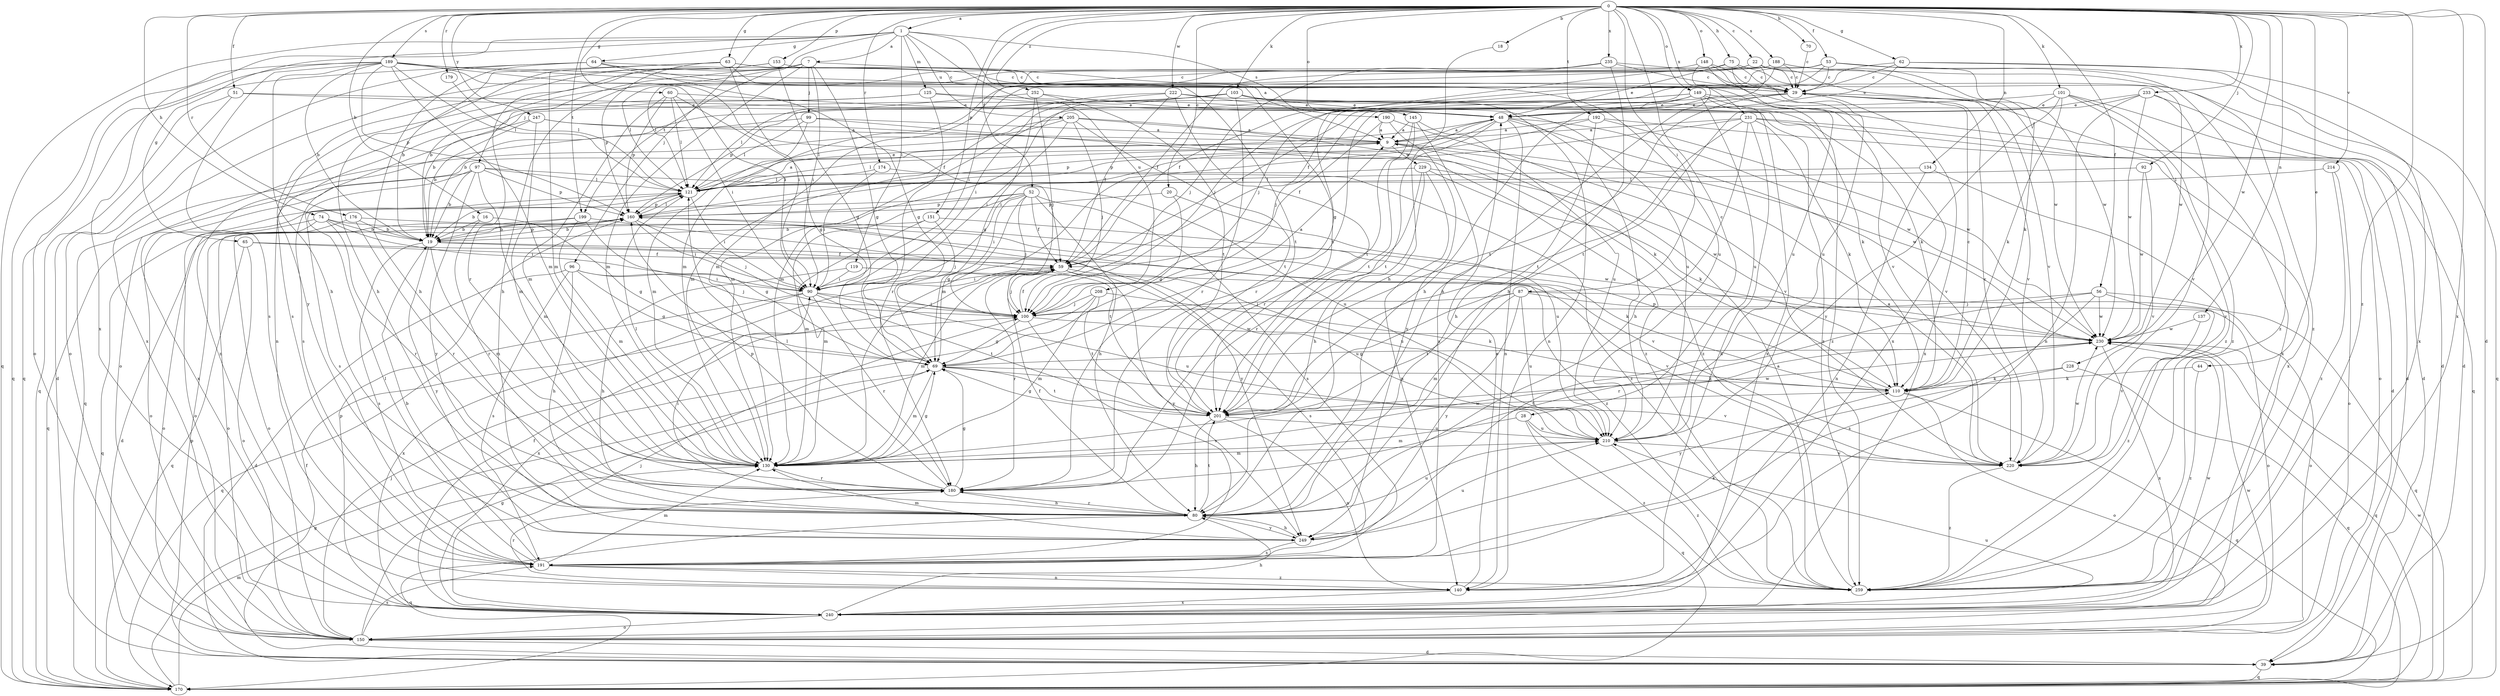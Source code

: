 strict digraph  {
0;
1;
7;
9;
16;
18;
19;
20;
22;
28;
29;
39;
44;
48;
51;
52;
53;
56;
59;
60;
62;
63;
64;
65;
69;
70;
74;
75;
80;
87;
90;
92;
96;
97;
99;
100;
101;
103;
110;
119;
121;
125;
130;
134;
137;
140;
145;
148;
149;
150;
151;
153;
160;
170;
174;
176;
179;
180;
188;
189;
190;
191;
192;
199;
201;
205;
208;
210;
214;
220;
222;
228;
229;
230;
231;
233;
235;
240;
247;
249;
252;
259;
0 -> 1  [label=a];
0 -> 16  [label=b];
0 -> 18  [label=b];
0 -> 20  [label=c];
0 -> 22  [label=c];
0 -> 28  [label=c];
0 -> 39  [label=d];
0 -> 44  [label=e];
0 -> 51  [label=f];
0 -> 52  [label=f];
0 -> 53  [label=f];
0 -> 56  [label=f];
0 -> 60  [label=g];
0 -> 62  [label=g];
0 -> 63  [label=g];
0 -> 70  [label=h];
0 -> 74  [label=h];
0 -> 75  [label=h];
0 -> 87  [label=i];
0 -> 92  [label=j];
0 -> 96  [label=j];
0 -> 101  [label=k];
0 -> 103  [label=k];
0 -> 134  [label=n];
0 -> 137  [label=n];
0 -> 145  [label=o];
0 -> 148  [label=o];
0 -> 149  [label=o];
0 -> 151  [label=p];
0 -> 153  [label=p];
0 -> 174  [label=r];
0 -> 176  [label=r];
0 -> 179  [label=r];
0 -> 188  [label=s];
0 -> 189  [label=s];
0 -> 192  [label=t];
0 -> 199  [label=t];
0 -> 214  [label=v];
0 -> 222  [label=w];
0 -> 228  [label=w];
0 -> 231  [label=x];
0 -> 233  [label=x];
0 -> 235  [label=x];
0 -> 240  [label=x];
0 -> 247  [label=y];
0 -> 252  [label=z];
0 -> 259  [label=z];
1 -> 7  [label=a];
1 -> 9  [label=a];
1 -> 64  [label=g];
1 -> 65  [label=g];
1 -> 119  [label=l];
1 -> 125  [label=m];
1 -> 170  [label=q];
1 -> 190  [label=s];
1 -> 199  [label=t];
1 -> 205  [label=u];
1 -> 208  [label=u];
1 -> 240  [label=x];
7 -> 29  [label=c];
7 -> 69  [label=g];
7 -> 80  [label=h];
7 -> 90  [label=i];
7 -> 97  [label=j];
7 -> 99  [label=j];
7 -> 130  [label=m];
7 -> 191  [label=s];
7 -> 249  [label=y];
9 -> 121  [label=l];
9 -> 229  [label=w];
9 -> 230  [label=w];
9 -> 240  [label=x];
16 -> 19  [label=b];
16 -> 69  [label=g];
16 -> 180  [label=r];
18 -> 80  [label=h];
19 -> 59  [label=f];
19 -> 110  [label=k];
19 -> 130  [label=m];
19 -> 160  [label=p];
19 -> 191  [label=s];
19 -> 249  [label=y];
20 -> 69  [label=g];
20 -> 160  [label=p];
20 -> 210  [label=u];
22 -> 29  [label=c];
22 -> 59  [label=f];
22 -> 69  [label=g];
22 -> 80  [label=h];
22 -> 220  [label=v];
22 -> 230  [label=w];
28 -> 130  [label=m];
28 -> 170  [label=q];
28 -> 210  [label=u];
28 -> 259  [label=z];
29 -> 48  [label=e];
29 -> 100  [label=j];
29 -> 201  [label=t];
29 -> 220  [label=v];
29 -> 240  [label=x];
29 -> 259  [label=z];
39 -> 59  [label=f];
39 -> 160  [label=p];
39 -> 170  [label=q];
44 -> 110  [label=k];
44 -> 259  [label=z];
48 -> 9  [label=a];
48 -> 90  [label=i];
48 -> 140  [label=n];
48 -> 160  [label=p];
48 -> 201  [label=t];
48 -> 210  [label=u];
48 -> 220  [label=v];
48 -> 230  [label=w];
51 -> 39  [label=d];
51 -> 48  [label=e];
51 -> 170  [label=q];
51 -> 259  [label=z];
52 -> 59  [label=f];
52 -> 69  [label=g];
52 -> 80  [label=h];
52 -> 90  [label=i];
52 -> 100  [label=j];
52 -> 130  [label=m];
52 -> 150  [label=o];
52 -> 160  [label=p];
52 -> 191  [label=s];
53 -> 29  [label=c];
53 -> 39  [label=d];
53 -> 59  [label=f];
53 -> 100  [label=j];
53 -> 121  [label=l];
53 -> 230  [label=w];
53 -> 259  [label=z];
56 -> 100  [label=j];
56 -> 150  [label=o];
56 -> 180  [label=r];
56 -> 191  [label=s];
56 -> 230  [label=w];
56 -> 259  [label=z];
59 -> 90  [label=i];
59 -> 100  [label=j];
59 -> 130  [label=m];
59 -> 180  [label=r];
59 -> 191  [label=s];
59 -> 210  [label=u];
59 -> 249  [label=y];
60 -> 48  [label=e];
60 -> 69  [label=g];
60 -> 90  [label=i];
60 -> 121  [label=l];
60 -> 130  [label=m];
60 -> 160  [label=p];
62 -> 29  [label=c];
62 -> 48  [label=e];
62 -> 59  [label=f];
62 -> 170  [label=q];
62 -> 240  [label=x];
63 -> 19  [label=b];
63 -> 29  [label=c];
63 -> 80  [label=h];
63 -> 90  [label=i];
63 -> 130  [label=m];
63 -> 160  [label=p];
63 -> 201  [label=t];
63 -> 220  [label=v];
64 -> 29  [label=c];
64 -> 69  [label=g];
64 -> 80  [label=h];
64 -> 150  [label=o];
64 -> 170  [label=q];
64 -> 210  [label=u];
65 -> 59  [label=f];
65 -> 150  [label=o];
65 -> 170  [label=q];
65 -> 210  [label=u];
69 -> 110  [label=k];
69 -> 130  [label=m];
69 -> 201  [label=t];
69 -> 220  [label=v];
70 -> 29  [label=c];
74 -> 19  [label=b];
74 -> 90  [label=i];
74 -> 150  [label=o];
74 -> 170  [label=q];
74 -> 180  [label=r];
74 -> 259  [label=z];
75 -> 29  [label=c];
75 -> 39  [label=d];
75 -> 48  [label=e];
75 -> 130  [label=m];
75 -> 210  [label=u];
80 -> 59  [label=f];
80 -> 90  [label=i];
80 -> 170  [label=q];
80 -> 180  [label=r];
80 -> 201  [label=t];
80 -> 210  [label=u];
80 -> 249  [label=y];
87 -> 100  [label=j];
87 -> 130  [label=m];
87 -> 150  [label=o];
87 -> 170  [label=q];
87 -> 201  [label=t];
87 -> 210  [label=u];
87 -> 249  [label=y];
90 -> 100  [label=j];
90 -> 170  [label=q];
90 -> 180  [label=r];
90 -> 201  [label=t];
90 -> 210  [label=u];
90 -> 240  [label=x];
92 -> 121  [label=l];
92 -> 220  [label=v];
92 -> 230  [label=w];
96 -> 39  [label=d];
96 -> 69  [label=g];
96 -> 80  [label=h];
96 -> 90  [label=i];
96 -> 100  [label=j];
96 -> 191  [label=s];
97 -> 19  [label=b];
97 -> 121  [label=l];
97 -> 130  [label=m];
97 -> 160  [label=p];
97 -> 170  [label=q];
97 -> 191  [label=s];
97 -> 210  [label=u];
97 -> 249  [label=y];
99 -> 9  [label=a];
99 -> 121  [label=l];
99 -> 130  [label=m];
99 -> 140  [label=n];
99 -> 259  [label=z];
100 -> 9  [label=a];
100 -> 59  [label=f];
100 -> 69  [label=g];
100 -> 191  [label=s];
100 -> 230  [label=w];
101 -> 48  [label=e];
101 -> 110  [label=k];
101 -> 170  [label=q];
101 -> 180  [label=r];
101 -> 240  [label=x];
101 -> 249  [label=y];
101 -> 259  [label=z];
103 -> 19  [label=b];
103 -> 48  [label=e];
103 -> 110  [label=k];
103 -> 130  [label=m];
103 -> 140  [label=n];
103 -> 160  [label=p];
103 -> 180  [label=r];
110 -> 29  [label=c];
110 -> 150  [label=o];
110 -> 160  [label=p];
110 -> 170  [label=q];
110 -> 201  [label=t];
119 -> 80  [label=h];
119 -> 90  [label=i];
119 -> 220  [label=v];
121 -> 9  [label=a];
121 -> 19  [label=b];
121 -> 48  [label=e];
121 -> 90  [label=i];
121 -> 150  [label=o];
121 -> 160  [label=p];
125 -> 48  [label=e];
125 -> 140  [label=n];
125 -> 150  [label=o];
125 -> 180  [label=r];
125 -> 210  [label=u];
130 -> 69  [label=g];
130 -> 121  [label=l];
130 -> 180  [label=r];
130 -> 230  [label=w];
134 -> 121  [label=l];
134 -> 140  [label=n];
134 -> 220  [label=v];
137 -> 220  [label=v];
137 -> 230  [label=w];
140 -> 48  [label=e];
140 -> 180  [label=r];
140 -> 240  [label=x];
145 -> 9  [label=a];
145 -> 180  [label=r];
145 -> 191  [label=s];
145 -> 201  [label=t];
145 -> 210  [label=u];
148 -> 19  [label=b];
148 -> 29  [label=c];
148 -> 80  [label=h];
148 -> 210  [label=u];
148 -> 240  [label=x];
149 -> 19  [label=b];
149 -> 39  [label=d];
149 -> 48  [label=e];
149 -> 59  [label=f];
149 -> 130  [label=m];
149 -> 210  [label=u];
149 -> 240  [label=x];
149 -> 259  [label=z];
150 -> 39  [label=d];
150 -> 69  [label=g];
150 -> 100  [label=j];
150 -> 191  [label=s];
150 -> 210  [label=u];
150 -> 230  [label=w];
151 -> 19  [label=b];
151 -> 100  [label=j];
151 -> 130  [label=m];
151 -> 230  [label=w];
153 -> 29  [label=c];
153 -> 69  [label=g];
153 -> 180  [label=r];
153 -> 240  [label=x];
160 -> 19  [label=b];
160 -> 90  [label=i];
160 -> 100  [label=j];
160 -> 121  [label=l];
160 -> 150  [label=o];
160 -> 249  [label=y];
170 -> 69  [label=g];
170 -> 130  [label=m];
170 -> 230  [label=w];
174 -> 90  [label=i];
174 -> 121  [label=l];
174 -> 259  [label=z];
176 -> 19  [label=b];
176 -> 39  [label=d];
176 -> 180  [label=r];
176 -> 220  [label=v];
179 -> 121  [label=l];
180 -> 69  [label=g];
180 -> 80  [label=h];
180 -> 121  [label=l];
180 -> 160  [label=p];
188 -> 29  [label=c];
188 -> 90  [label=i];
188 -> 100  [label=j];
188 -> 110  [label=k];
188 -> 121  [label=l];
188 -> 259  [label=z];
189 -> 19  [label=b];
189 -> 29  [label=c];
189 -> 59  [label=f];
189 -> 80  [label=h];
189 -> 90  [label=i];
189 -> 121  [label=l];
189 -> 130  [label=m];
189 -> 150  [label=o];
189 -> 160  [label=p];
189 -> 170  [label=q];
189 -> 191  [label=s];
189 -> 201  [label=t];
190 -> 9  [label=a];
190 -> 59  [label=f];
190 -> 220  [label=v];
190 -> 249  [label=y];
191 -> 19  [label=b];
191 -> 110  [label=k];
191 -> 121  [label=l];
191 -> 130  [label=m];
191 -> 140  [label=n];
191 -> 259  [label=z];
192 -> 9  [label=a];
192 -> 80  [label=h];
192 -> 130  [label=m];
192 -> 150  [label=o];
192 -> 230  [label=w];
199 -> 19  [label=b];
199 -> 69  [label=g];
199 -> 130  [label=m];
199 -> 150  [label=o];
199 -> 201  [label=t];
201 -> 69  [label=g];
201 -> 80  [label=h];
201 -> 140  [label=n];
201 -> 210  [label=u];
201 -> 230  [label=w];
205 -> 9  [label=a];
205 -> 90  [label=i];
205 -> 100  [label=j];
205 -> 121  [label=l];
205 -> 170  [label=q];
205 -> 201  [label=t];
205 -> 259  [label=z];
208 -> 100  [label=j];
208 -> 110  [label=k];
208 -> 130  [label=m];
208 -> 201  [label=t];
208 -> 240  [label=x];
210 -> 130  [label=m];
210 -> 220  [label=v];
210 -> 259  [label=z];
214 -> 121  [label=l];
214 -> 150  [label=o];
214 -> 259  [label=z];
220 -> 9  [label=a];
220 -> 29  [label=c];
220 -> 230  [label=w];
220 -> 259  [label=z];
222 -> 48  [label=e];
222 -> 59  [label=f];
222 -> 90  [label=i];
222 -> 110  [label=k];
222 -> 130  [label=m];
222 -> 201  [label=t];
228 -> 110  [label=k];
228 -> 170  [label=q];
228 -> 249  [label=y];
229 -> 80  [label=h];
229 -> 110  [label=k];
229 -> 121  [label=l];
229 -> 140  [label=n];
229 -> 180  [label=r];
229 -> 230  [label=w];
230 -> 69  [label=g];
230 -> 170  [label=q];
230 -> 240  [label=x];
231 -> 9  [label=a];
231 -> 39  [label=d];
231 -> 80  [label=h];
231 -> 110  [label=k];
231 -> 140  [label=n];
231 -> 160  [label=p];
231 -> 201  [label=t];
231 -> 240  [label=x];
233 -> 39  [label=d];
233 -> 48  [label=e];
233 -> 140  [label=n];
233 -> 201  [label=t];
233 -> 220  [label=v];
233 -> 230  [label=w];
235 -> 29  [label=c];
235 -> 80  [label=h];
235 -> 100  [label=j];
235 -> 130  [label=m];
235 -> 230  [label=w];
240 -> 59  [label=f];
240 -> 80  [label=h];
240 -> 100  [label=j];
240 -> 150  [label=o];
240 -> 160  [label=p];
240 -> 230  [label=w];
247 -> 9  [label=a];
247 -> 19  [label=b];
247 -> 110  [label=k];
247 -> 130  [label=m];
247 -> 191  [label=s];
249 -> 80  [label=h];
249 -> 130  [label=m];
249 -> 191  [label=s];
249 -> 210  [label=u];
252 -> 48  [label=e];
252 -> 69  [label=g];
252 -> 100  [label=j];
252 -> 121  [label=l];
252 -> 201  [label=t];
259 -> 9  [label=a];
}
